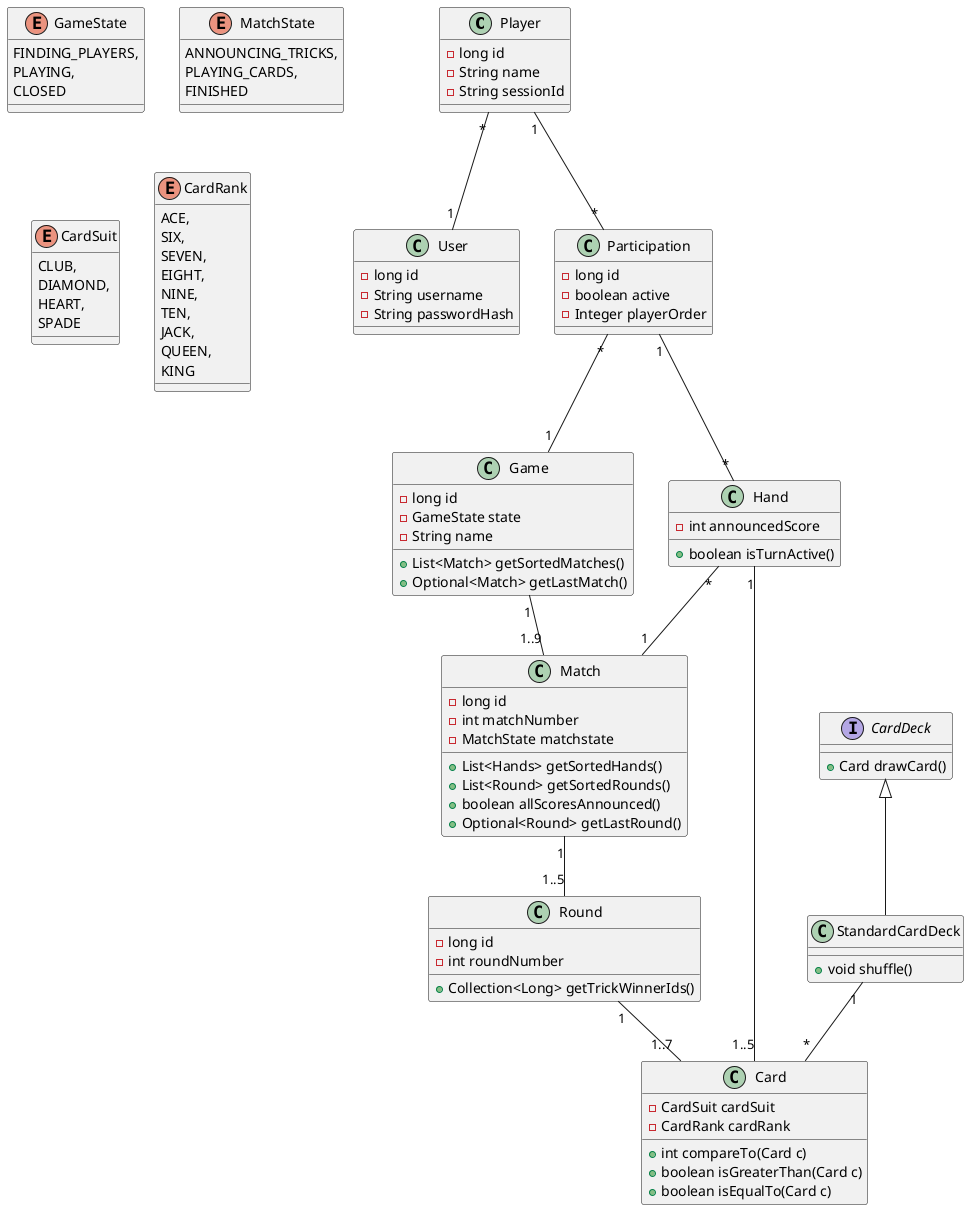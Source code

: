 @startuml
class Player {
    - long id
    - String name
    - String sessionId
}

class User {
    - long id
    - String username
    - String passwordHash
}

enum GameState {
    FINDING_PLAYERS,
    PLAYING,
    CLOSED
}

class Game {
    - long id
    - GameState state
    - String name
    + List<Match> getSortedMatches()
    + Optional<Match> getLastMatch()
}

class Participation {
    - long id
    - boolean active
    - Integer playerOrder
}

class Match {
    - long id
    - int matchNumber
    - MatchState matchstate
    + List<Hands> getSortedHands()
    + List<Round> getSortedRounds()
    + boolean allScoresAnnounced()
    + Optional<Round> getLastRound()
}

enum MatchState {
    ANNOUNCING_TRICKS,
    PLAYING_CARDS,
    FINISHED
}

class Hand {
    - int announcedScore
    + boolean isTurnActive()
}


class Round {
    - long id
    - int roundNumber
    + Collection<Long> getTrickWinnerIds()
}

class Card {
    - CardSuit cardSuit
    - CardRank cardRank
    + int compareTo(Card c)
    + boolean isGreaterThan(Card c)
    + boolean isEqualTo(Card c)
}

enum CardSuit {
    CLUB,
    DIAMOND,
    HEART,
    SPADE
}

enum CardRank {
  ACE,
  SIX,
  SEVEN,
  EIGHT,
  NINE,
  TEN,
  JACK,
  QUEEN,
  KING
}

interface CardDeck {
    + Card drawCard()
}

class StandardCardDeck {
    + void shuffle()
}

Player "*" -- "1" User
Player "1" -- "*" Participation

Participation "*" -- "1" Game
Participation "1" -- "*" Hand

Hand "*" -- "1" Match
Hand "1" -- "1..5" Card

Game "1" -- "1..9" Match

Match "1" -- "1..5" Round

Round "1" -- "1..7" Card

CardDeck <|-- StandardCardDeck

StandardCardDeck "1" -- "*" Card

@enduml
